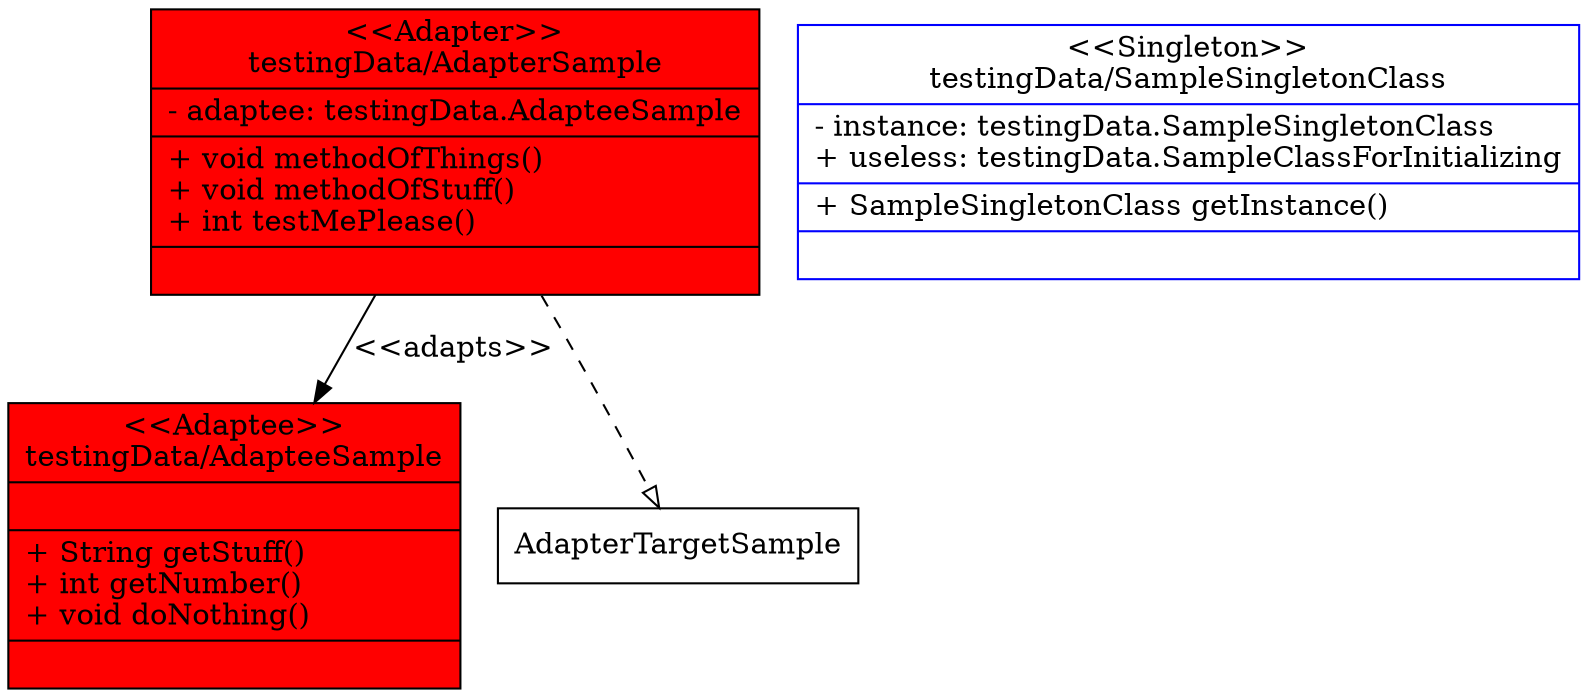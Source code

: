 digraph UML {

	node [
		shape = "record"
	]

	AdapterSample [
		label = "{\<\<Adapter\>\>\ntestingData/AdapterSample|- adaptee: testingData.AdapteeSample\l|+ void methodOfThings()\l+ void methodOfStuff()\l+ int testMePlease()\l|}"
		style=filled
		fillcolor=red

	]

	AdapterSample -> AdapteeSample [label = "\<\<adapts\>\>"]

	edge [
		arrowhead = "empty" style = "dashed"
	]
	AdapterSample -> AdapterTargetSample	SampleSingletonClass [
		label = "{\<\<Singleton\>\>\ntestingData/SampleSingletonClass|- instance: testingData.SampleSingletonClass\l+ useless: testingData.SampleClassForInitializing\l|+ SampleSingletonClass getInstance()\l|}"
		color=blue
	]

	AdapteeSample [
		label = "{\<\<Adaptee\>\>\ntestingData/AdapteeSample||+ String getStuff()\l+ int getNumber()\l+ void doNothing()\l|}"
		style=filled
		fillcolor=red

	]

	edge [
		arrowhead = "empty"
	]

	edge [
		style = "dashed"
	]

	edge [
		arrowhead = "normal" style = "solid"
	]

	edge [
		arrowhead = "normal" style = "dashed"
	]

}
